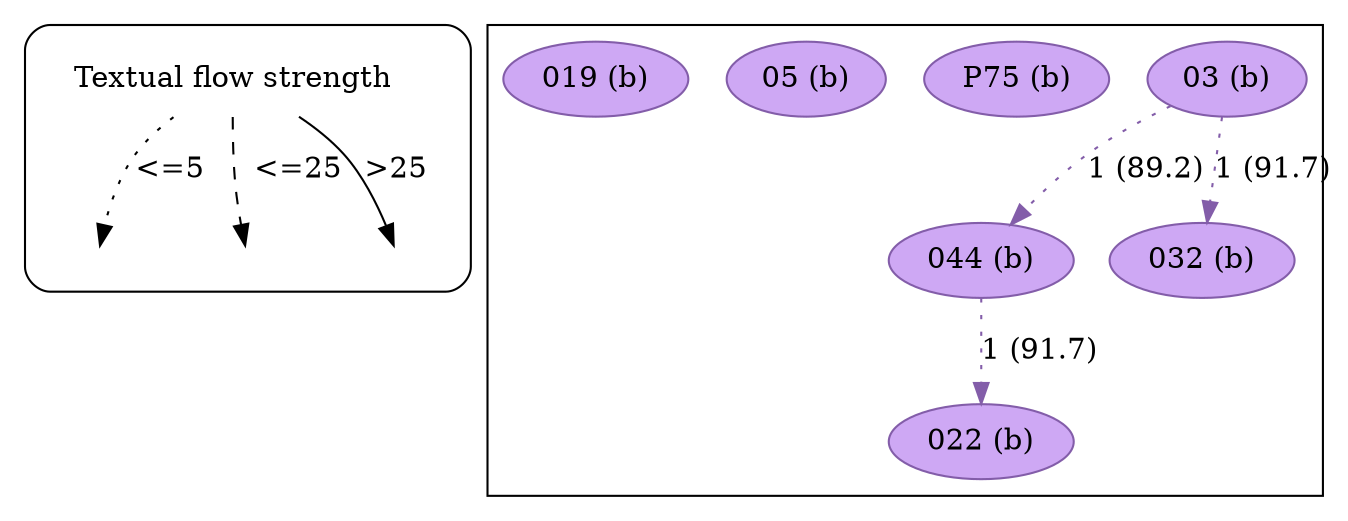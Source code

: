 strict digraph  {
	node [label="\N"];
	subgraph cluster_legend {
		graph [style=rounded];
		leg_s		 [label="Textual flow strength",
			shape=plaintext];
		leg_e1		 [fixedsize=True,
			height=0.2,
			label="",
			style=invis];
		leg_s -> leg_e1		 [label="<=5  ",
			style=dotted];
		leg_e2		 [fixedsize=True,
			height=0.2,
			label="",
			style=invis];
		leg_s -> leg_e2		 [label="  <=25",
			style=dashed];
		leg_e3		 [fixedsize=True,
			height=0.2,
			label="",
			style=invis];
		leg_s -> leg_e3		 [label=">25",
			style=solid];
	}
	subgraph cluster_reading {
		044		 [color="#835da9",
			fillcolor="#CEA8F4",
			label="044 (b)",
			style=filled];
		022		 [color="#835da9",
			fillcolor="#CEA8F4",
			label="022 (b)",
			style=filled];
		044 -> 022		 [color="#835da9",
			label="1 (91.7)",
			style=dotted];
		03		 [color="#835da9",
			fillcolor="#CEA8F4",
			label="03 (b)",
			style=filled];
		03 -> 044		 [color="#835da9",
			label="1 (89.2)",
			style=dotted];
		032		 [color="#835da9",
			fillcolor="#CEA8F4",
			label="032 (b)",
			style=filled];
		03 -> 032		 [color="#835da9",
			label="1 (91.7)",
			style=dotted];
		P75		 [color="#835da9",
			fillcolor="#CEA8F4",
			label="P75 (b)",
			style=filled];
		05		 [color="#835da9",
			fillcolor="#CEA8F4",
			label="05 (b)",
			style=filled];
		019		 [color="#835da9",
			fillcolor="#CEA8F4",
			label="019 (b)",
			style=filled];
	}
}
